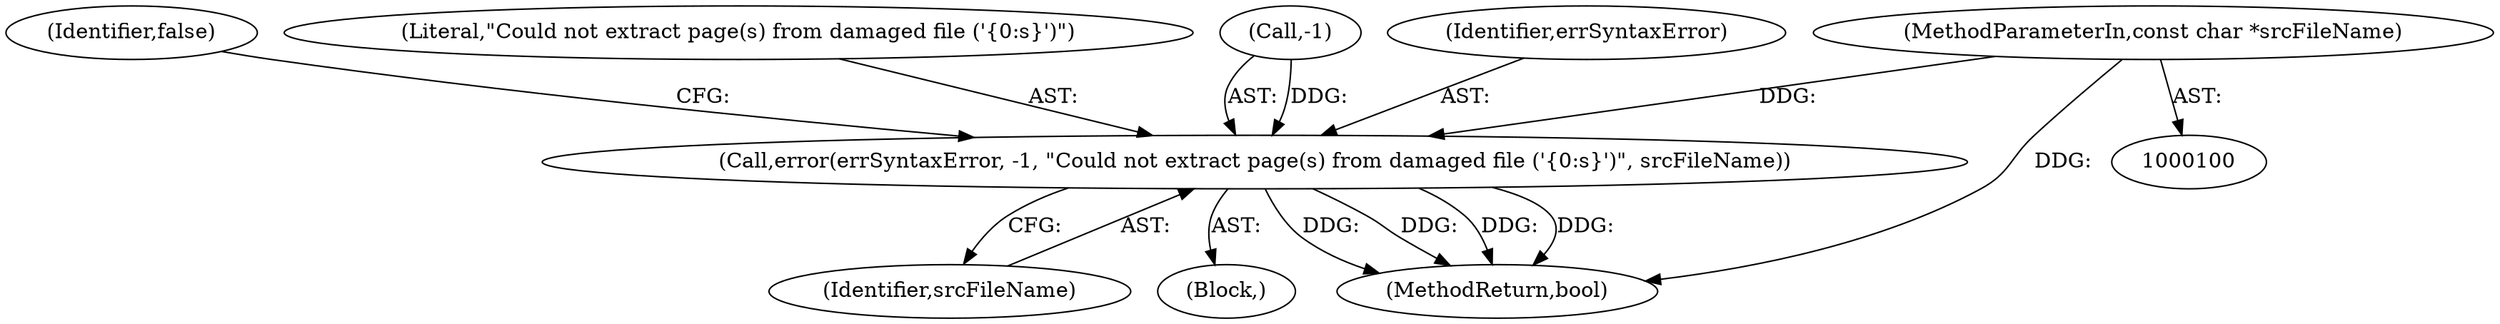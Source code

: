 digraph "0_poppler_61f79b8447c3ac8ab5a26e79e0c28053ffdccf75@pointer" {
"1000101" [label="(MethodParameterIn,const char *srcFileName)"];
"1000119" [label="(Call,error(errSyntaxError, -1, \"Could not extract page(s) from damaged file ('{0:s}')\", srcFileName))"];
"1000101" [label="(MethodParameterIn,const char *srcFileName)"];
"1000126" [label="(Identifier,false)"];
"1000123" [label="(Literal,\"Could not extract page(s) from damaged file ('{0:s}')\")"];
"1000124" [label="(Identifier,srcFileName)"];
"1000121" [label="(Call,-1)"];
"1000118" [label="(Block,)"];
"1000119" [label="(Call,error(errSyntaxError, -1, \"Could not extract page(s) from damaged file ('{0:s}')\", srcFileName))"];
"1000240" [label="(MethodReturn,bool)"];
"1000120" [label="(Identifier,errSyntaxError)"];
"1000101" -> "1000100"  [label="AST: "];
"1000101" -> "1000240"  [label="DDG: "];
"1000101" -> "1000119"  [label="DDG: "];
"1000119" -> "1000118"  [label="AST: "];
"1000119" -> "1000124"  [label="CFG: "];
"1000120" -> "1000119"  [label="AST: "];
"1000121" -> "1000119"  [label="AST: "];
"1000123" -> "1000119"  [label="AST: "];
"1000124" -> "1000119"  [label="AST: "];
"1000126" -> "1000119"  [label="CFG: "];
"1000119" -> "1000240"  [label="DDG: "];
"1000119" -> "1000240"  [label="DDG: "];
"1000119" -> "1000240"  [label="DDG: "];
"1000119" -> "1000240"  [label="DDG: "];
"1000121" -> "1000119"  [label="DDG: "];
}
